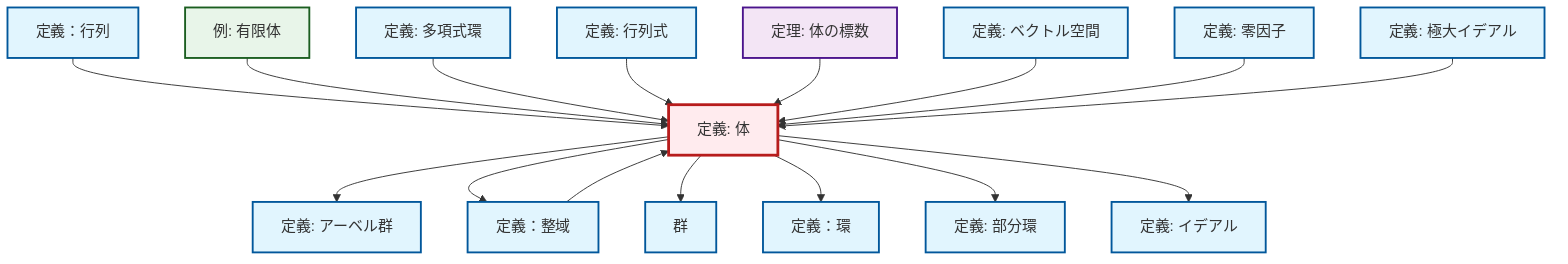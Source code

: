 graph TD
    classDef definition fill:#e1f5fe,stroke:#01579b,stroke-width:2px
    classDef theorem fill:#f3e5f5,stroke:#4a148c,stroke-width:2px
    classDef axiom fill:#fff3e0,stroke:#e65100,stroke-width:2px
    classDef example fill:#e8f5e9,stroke:#1b5e20,stroke-width:2px
    classDef current fill:#ffebee,stroke:#b71c1c,stroke-width:3px
    def-group["群"]:::definition
    def-determinant["定義: 行列式"]:::definition
    def-ring["定義：環"]:::definition
    def-abelian-group["定義: アーベル群"]:::definition
    def-maximal-ideal["定義: 極大イデアル"]:::definition
    def-subring["定義: 部分環"]:::definition
    thm-field-characteristic["定理: 体の標数"]:::theorem
    def-zero-divisor["定義: 零因子"]:::definition
    def-ideal["定義: イデアル"]:::definition
    ex-finite-field["例: 有限体"]:::example
    def-vector-space["定義: ベクトル空間"]:::definition
    def-matrix["定義：行列"]:::definition
    def-polynomial-ring["定義: 多項式環"]:::definition
    def-integral-domain["定義：整域"]:::definition
    def-field["定義: 体"]:::definition
    def-field --> def-abelian-group
    def-matrix --> def-field
    ex-finite-field --> def-field
    def-polynomial-ring --> def-field
    def-field --> def-integral-domain
    def-determinant --> def-field
    thm-field-characteristic --> def-field
    def-field --> def-group
    def-integral-domain --> def-field
    def-field --> def-ring
    def-vector-space --> def-field
    def-zero-divisor --> def-field
    def-field --> def-subring
    def-maximal-ideal --> def-field
    def-field --> def-ideal
    class def-field current